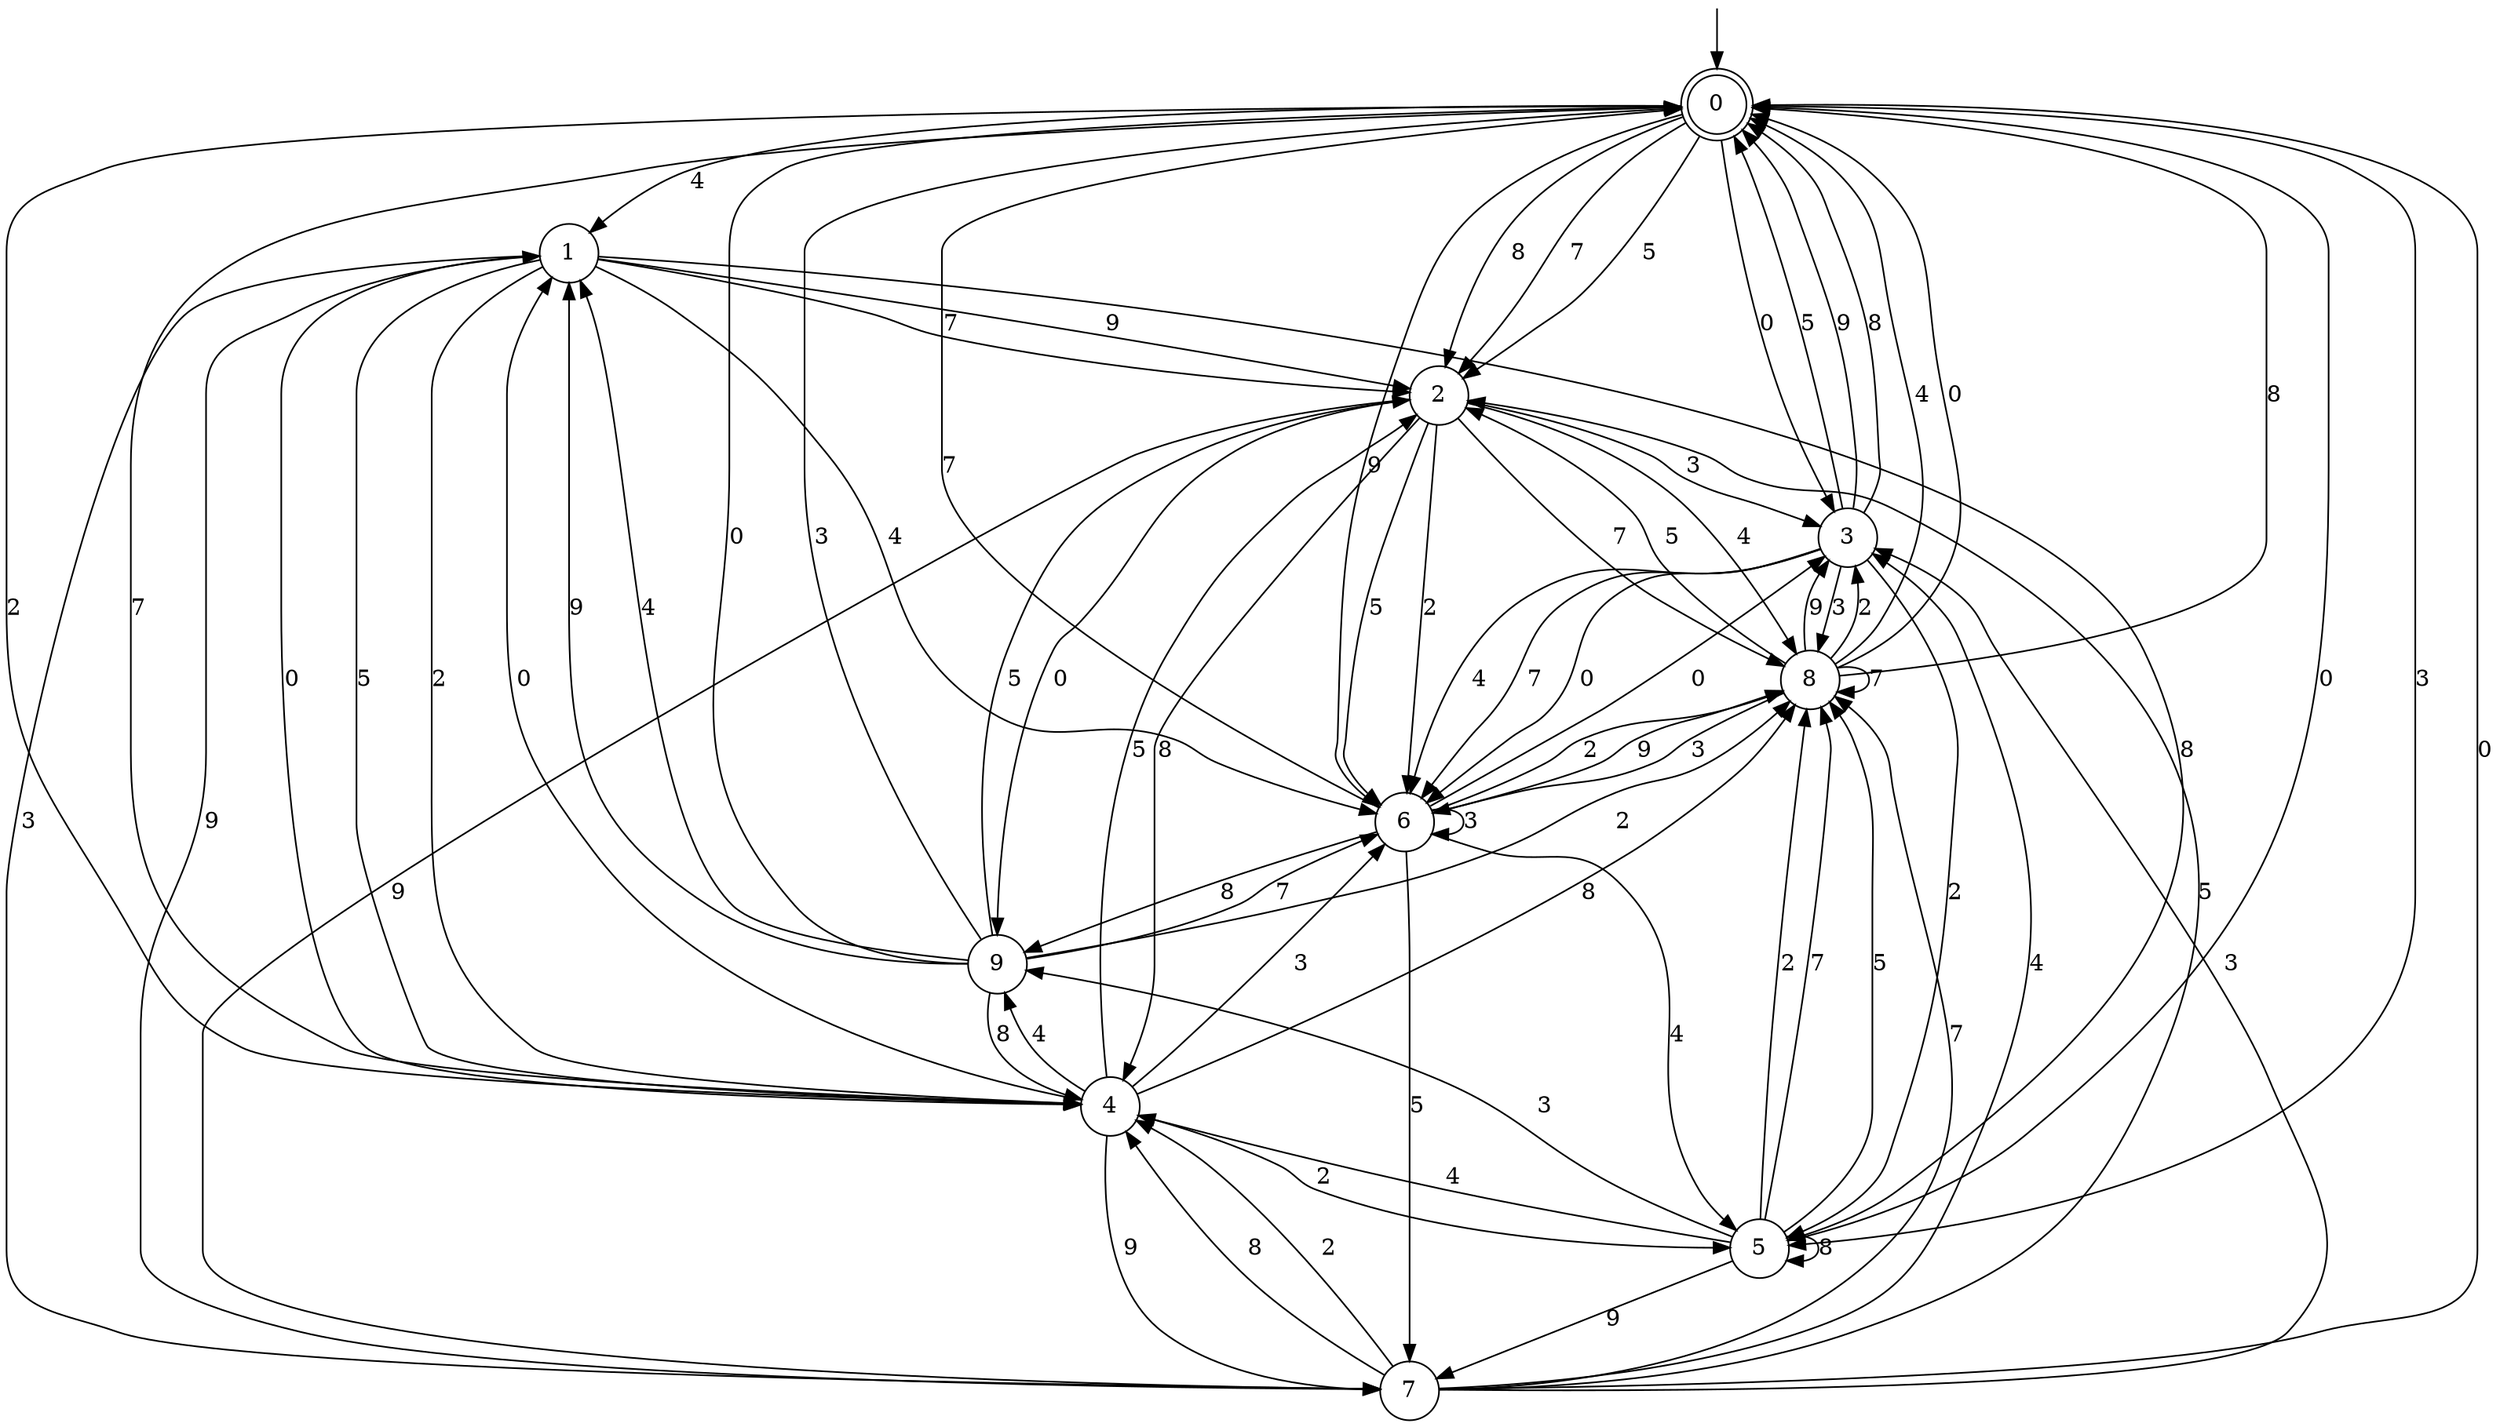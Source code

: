 digraph g {

	s0 [shape="doublecircle" label="0"];
	s1 [shape="circle" label="1"];
	s2 [shape="circle" label="2"];
	s3 [shape="circle" label="3"];
	s4 [shape="circle" label="4"];
	s5 [shape="circle" label="5"];
	s6 [shape="circle" label="6"];
	s7 [shape="circle" label="7"];
	s8 [shape="circle" label="8"];
	s9 [shape="circle" label="9"];
	s0 -> s1 [label="4"];
	s0 -> s2 [label="7"];
	s0 -> s3 [label="0"];
	s0 -> s2 [label="5"];
	s0 -> s4 [label="2"];
	s0 -> s5 [label="3"];
	s0 -> s6 [label="9"];
	s0 -> s2 [label="8"];
	s1 -> s6 [label="4"];
	s1 -> s2 [label="7"];
	s1 -> s4 [label="0"];
	s1 -> s4 [label="5"];
	s1 -> s4 [label="2"];
	s1 -> s7 [label="3"];
	s1 -> s2 [label="9"];
	s1 -> s5 [label="8"];
	s2 -> s8 [label="4"];
	s2 -> s8 [label="7"];
	s2 -> s9 [label="0"];
	s2 -> s6 [label="5"];
	s2 -> s6 [label="2"];
	s2 -> s3 [label="3"];
	s2 -> s7 [label="9"];
	s2 -> s4 [label="8"];
	s3 -> s6 [label="4"];
	s3 -> s6 [label="7"];
	s3 -> s6 [label="0"];
	s3 -> s0 [label="5"];
	s3 -> s5 [label="2"];
	s3 -> s8 [label="3"];
	s3 -> s0 [label="9"];
	s3 -> s0 [label="8"];
	s4 -> s9 [label="4"];
	s4 -> s0 [label="7"];
	s4 -> s1 [label="0"];
	s4 -> s2 [label="5"];
	s4 -> s5 [label="2"];
	s4 -> s6 [label="3"];
	s4 -> s7 [label="9"];
	s4 -> s8 [label="8"];
	s5 -> s4 [label="4"];
	s5 -> s8 [label="7"];
	s5 -> s0 [label="0"];
	s5 -> s8 [label="5"];
	s5 -> s8 [label="2"];
	s5 -> s9 [label="3"];
	s5 -> s7 [label="9"];
	s5 -> s5 [label="8"];
	s6 -> s5 [label="4"];
	s6 -> s0 [label="7"];
	s6 -> s3 [label="0"];
	s6 -> s7 [label="5"];
	s6 -> s8 [label="2"];
	s6 -> s6 [label="3"];
	s6 -> s8 [label="9"];
	s6 -> s9 [label="8"];
	s7 -> s3 [label="4"];
	s7 -> s8 [label="7"];
	s7 -> s0 [label="0"];
	s7 -> s2 [label="5"];
	s7 -> s4 [label="2"];
	s7 -> s3 [label="3"];
	s7 -> s1 [label="9"];
	s7 -> s4 [label="8"];
	s8 -> s0 [label="4"];
	s8 -> s8 [label="7"];
	s8 -> s0 [label="0"];
	s8 -> s2 [label="5"];
	s8 -> s3 [label="2"];
	s8 -> s6 [label="3"];
	s8 -> s3 [label="9"];
	s8 -> s0 [label="8"];
	s9 -> s1 [label="4"];
	s9 -> s6 [label="7"];
	s9 -> s0 [label="0"];
	s9 -> s2 [label="5"];
	s9 -> s8 [label="2"];
	s9 -> s0 [label="3"];
	s9 -> s1 [label="9"];
	s9 -> s4 [label="8"];

__start0 [label="" shape="none" width="0" height="0"];
__start0 -> s0;

}
